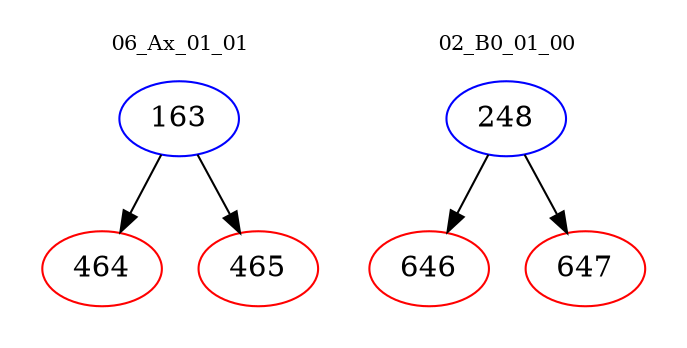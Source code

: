 digraph{
subgraph cluster_0 {
color = white
label = "06_Ax_01_01";
fontsize=10;
T0_163 [label="163", color="blue"]
T0_163 -> T0_464 [color="black"]
T0_464 [label="464", color="red"]
T0_163 -> T0_465 [color="black"]
T0_465 [label="465", color="red"]
}
subgraph cluster_1 {
color = white
label = "02_B0_01_00";
fontsize=10;
T1_248 [label="248", color="blue"]
T1_248 -> T1_646 [color="black"]
T1_646 [label="646", color="red"]
T1_248 -> T1_647 [color="black"]
T1_647 [label="647", color="red"]
}
}
